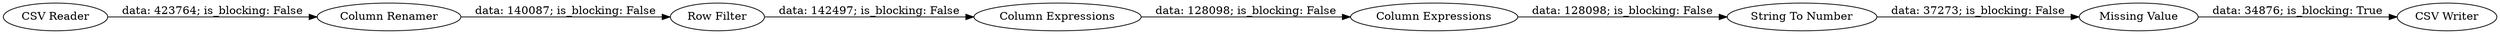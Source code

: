 digraph {
	"6841472159444481074_3" [label="Row Filter"]
	"6841472159444481074_8" [label="CSV Writer"]
	"6841472159444481074_4" [label="Column Expressions"]
	"6841472159444481074_6" [label="String To Number"]
	"6841472159444481074_7" [label="Missing Value"]
	"6841472159444481074_5" [label="Column Expressions"]
	"6841472159444481074_2" [label="Column Renamer"]
	"6841472159444481074_1" [label="CSV Reader"]
	"6841472159444481074_6" -> "6841472159444481074_7" [label="data: 37273; is_blocking: False"]
	"6841472159444481074_4" -> "6841472159444481074_5" [label="data: 128098; is_blocking: False"]
	"6841472159444481074_1" -> "6841472159444481074_2" [label="data: 423764; is_blocking: False"]
	"6841472159444481074_2" -> "6841472159444481074_3" [label="data: 140087; is_blocking: False"]
	"6841472159444481074_7" -> "6841472159444481074_8" [label="data: 34876; is_blocking: True"]
	"6841472159444481074_3" -> "6841472159444481074_4" [label="data: 142497; is_blocking: False"]
	"6841472159444481074_5" -> "6841472159444481074_6" [label="data: 128098; is_blocking: False"]
	rankdir=LR
}
